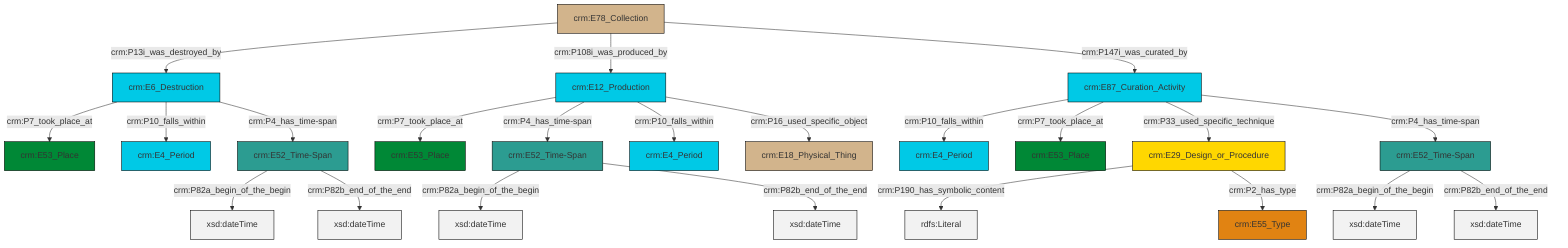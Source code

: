 graph TD
classDef Literal fill:#f2f2f2,stroke:#000000;
classDef CRM_Entity fill:#FFFFFF,stroke:#000000;
classDef Temporal_Entity fill:#00C9E6, stroke:#000000;
classDef Type fill:#E18312, stroke:#000000;
classDef Time-Span fill:#2C9C91, stroke:#000000;
classDef Appellation fill:#FFEB7F, stroke:#000000;
classDef Place fill:#008836, stroke:#000000;
classDef Persistent_Item fill:#B266B2, stroke:#000000;
classDef Conceptual_Object fill:#FFD700, stroke:#000000;
classDef Physical_Thing fill:#D2B48C, stroke:#000000;
classDef Actor fill:#f58aad, stroke:#000000;
classDef PC_Classes fill:#4ce600, stroke:#000000;
classDef Multi fill:#cccccc,stroke:#000000;

2["crm:E52_Time-Span"]:::Time-Span -->|crm:P82a_begin_of_the_begin| 3[xsd:dateTime]:::Literal
4["crm:E87_Curation_Activity"]:::Temporal_Entity -->|crm:P10_falls_within| 5["crm:E4_Period"]:::Temporal_Entity
6["crm:E52_Time-Span"]:::Time-Span -->|crm:P82a_begin_of_the_begin| 7[xsd:dateTime]:::Literal
11["crm:E78_Collection"]:::Physical_Thing -->|crm:P13i_was_destroyed_by| 12["crm:E6_Destruction"]:::Temporal_Entity
12["crm:E6_Destruction"]:::Temporal_Entity -->|crm:P7_took_place_at| 13["crm:E53_Place"]:::Place
11["crm:E78_Collection"]:::Physical_Thing -->|crm:P108i_was_produced_by| 14["crm:E12_Production"]:::Temporal_Entity
2["crm:E52_Time-Span"]:::Time-Span -->|crm:P82b_end_of_the_end| 15[xsd:dateTime]:::Literal
14["crm:E12_Production"]:::Temporal_Entity -->|crm:P7_took_place_at| 8["crm:E53_Place"]:::Place
18["crm:E52_Time-Span"]:::Time-Span -->|crm:P82a_begin_of_the_begin| 19[xsd:dateTime]:::Literal
6["crm:E52_Time-Span"]:::Time-Span -->|crm:P82b_end_of_the_end| 20[xsd:dateTime]:::Literal
18["crm:E52_Time-Span"]:::Time-Span -->|crm:P82b_end_of_the_end| 21[xsd:dateTime]:::Literal
4["crm:E87_Curation_Activity"]:::Temporal_Entity -->|crm:P7_took_place_at| 22["crm:E53_Place"]:::Place
12["crm:E6_Destruction"]:::Temporal_Entity -->|crm:P10_falls_within| 27["crm:E4_Period"]:::Temporal_Entity
14["crm:E12_Production"]:::Temporal_Entity -->|crm:P4_has_time-span| 2["crm:E52_Time-Span"]:::Time-Span
0["crm:E29_Design_or_Procedure"]:::Conceptual_Object -->|crm:P190_has_symbolic_content| 29[rdfs:Literal]:::Literal
14["crm:E12_Production"]:::Temporal_Entity -->|crm:P10_falls_within| 30["crm:E4_Period"]:::Temporal_Entity
4["crm:E87_Curation_Activity"]:::Temporal_Entity -->|crm:P33_used_specific_technique| 0["crm:E29_Design_or_Procedure"]:::Conceptual_Object
12["crm:E6_Destruction"]:::Temporal_Entity -->|crm:P4_has_time-span| 6["crm:E52_Time-Span"]:::Time-Span
4["crm:E87_Curation_Activity"]:::Temporal_Entity -->|crm:P4_has_time-span| 18["crm:E52_Time-Span"]:::Time-Span
11["crm:E78_Collection"]:::Physical_Thing -->|crm:P147i_was_curated_by| 4["crm:E87_Curation_Activity"]:::Temporal_Entity
0["crm:E29_Design_or_Procedure"]:::Conceptual_Object -->|crm:P2_has_type| 24["crm:E55_Type"]:::Type
14["crm:E12_Production"]:::Temporal_Entity -->|crm:P16_used_specific_object| 34["crm:E18_Physical_Thing"]:::Physical_Thing